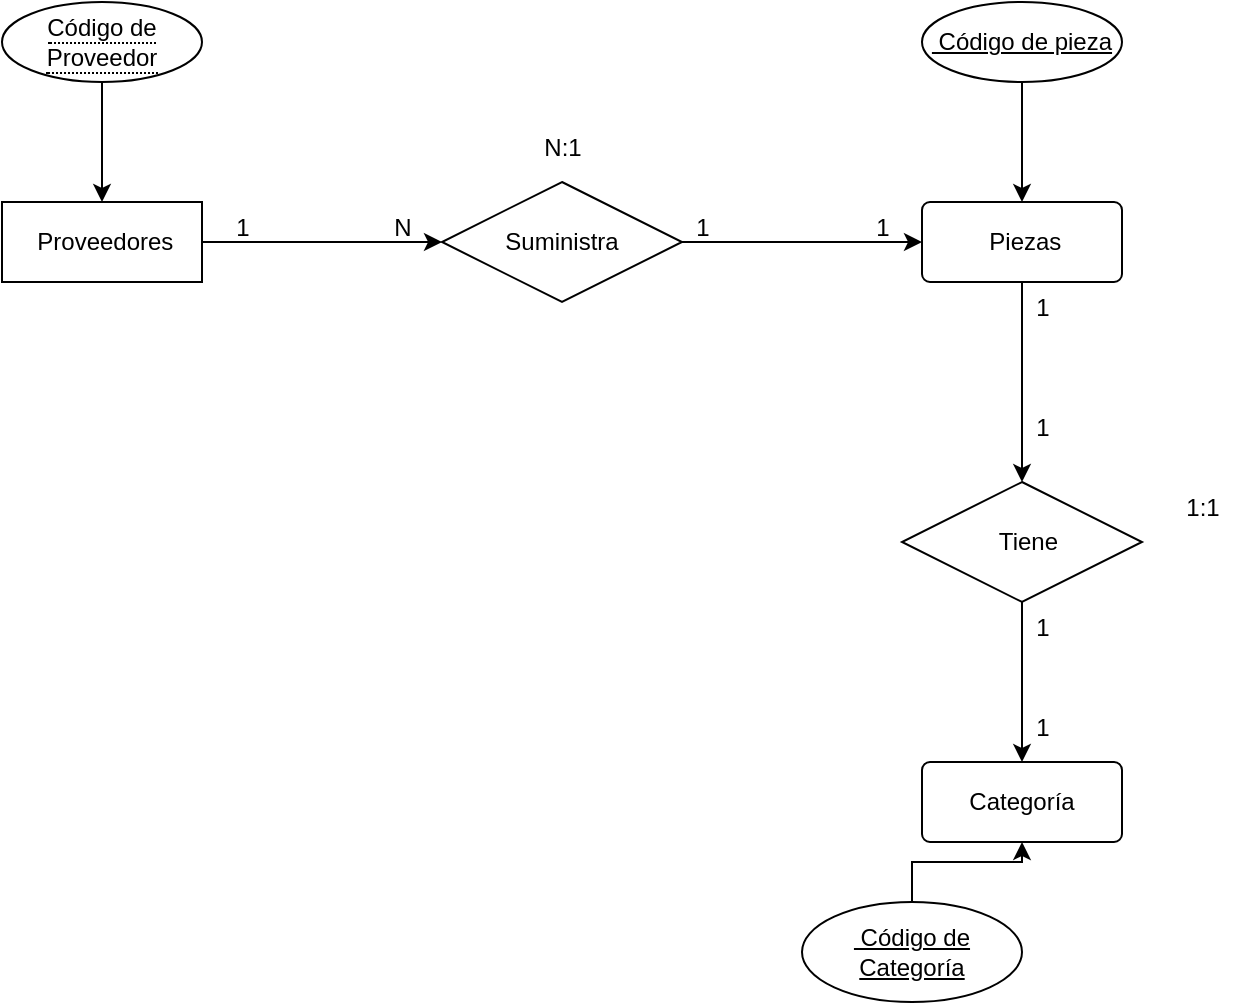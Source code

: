 <mxfile version="22.1.11" type="github">
  <diagram name="Página-1" id="GNA16D68-L6fkF1S1apt">
    <mxGraphModel dx="754" dy="473" grid="1" gridSize="10" guides="1" tooltips="1" connect="1" arrows="1" fold="1" page="1" pageScale="1" pageWidth="827" pageHeight="1169" math="0" shadow="0">
      <root>
        <mxCell id="0" />
        <mxCell id="1" parent="0" />
        <mxCell id="A61VD3U0U0EmOoXUIuV9-8" style="edgeStyle=orthogonalEdgeStyle;rounded=0;orthogonalLoop=1;jettySize=auto;html=1;entryX=0;entryY=0.5;entryDx=0;entryDy=0;" edge="1" parent="1" source="A61VD3U0U0EmOoXUIuV9-1" target="A61VD3U0U0EmOoXUIuV9-2">
          <mxGeometry relative="1" as="geometry" />
        </mxCell>
        <mxCell id="A61VD3U0U0EmOoXUIuV9-1" value="&amp;nbsp;Proveedores" style="whiteSpace=wrap;html=1;align=center;" vertex="1" parent="1">
          <mxGeometry x="80" y="560" width="100" height="40" as="geometry" />
        </mxCell>
        <mxCell id="A61VD3U0U0EmOoXUIuV9-9" style="edgeStyle=orthogonalEdgeStyle;rounded=0;orthogonalLoop=1;jettySize=auto;html=1;entryX=0;entryY=0.5;entryDx=0;entryDy=0;" edge="1" parent="1" source="A61VD3U0U0EmOoXUIuV9-2" target="A61VD3U0U0EmOoXUIuV9-3">
          <mxGeometry relative="1" as="geometry" />
        </mxCell>
        <mxCell id="A61VD3U0U0EmOoXUIuV9-2" value="Suministra" style="shape=rhombus;perimeter=rhombusPerimeter;whiteSpace=wrap;html=1;align=center;" vertex="1" parent="1">
          <mxGeometry x="300" y="550" width="120" height="60" as="geometry" />
        </mxCell>
        <mxCell id="A61VD3U0U0EmOoXUIuV9-11" style="edgeStyle=orthogonalEdgeStyle;rounded=0;orthogonalLoop=1;jettySize=auto;html=1;entryX=0.5;entryY=0;entryDx=0;entryDy=0;" edge="1" parent="1" source="A61VD3U0U0EmOoXUIuV9-3" target="A61VD3U0U0EmOoXUIuV9-4">
          <mxGeometry relative="1" as="geometry" />
        </mxCell>
        <mxCell id="A61VD3U0U0EmOoXUIuV9-3" value="&amp;nbsp;Piezas" style="rounded=1;arcSize=10;whiteSpace=wrap;html=1;align=center;" vertex="1" parent="1">
          <mxGeometry x="540" y="560" width="100" height="40" as="geometry" />
        </mxCell>
        <mxCell id="A61VD3U0U0EmOoXUIuV9-12" style="edgeStyle=orthogonalEdgeStyle;rounded=0;orthogonalLoop=1;jettySize=auto;html=1;entryX=0.5;entryY=0;entryDx=0;entryDy=0;" edge="1" parent="1" source="A61VD3U0U0EmOoXUIuV9-4" target="A61VD3U0U0EmOoXUIuV9-5">
          <mxGeometry relative="1" as="geometry" />
        </mxCell>
        <mxCell id="A61VD3U0U0EmOoXUIuV9-4" value="&amp;nbsp; Tiene" style="shape=rhombus;perimeter=rhombusPerimeter;whiteSpace=wrap;html=1;align=center;" vertex="1" parent="1">
          <mxGeometry x="530" y="700" width="120" height="60" as="geometry" />
        </mxCell>
        <mxCell id="A61VD3U0U0EmOoXUIuV9-5" value="&amp;nbsp;Categoría&amp;nbsp;" style="rounded=1;arcSize=10;whiteSpace=wrap;html=1;align=center;" vertex="1" parent="1">
          <mxGeometry x="540" y="840" width="100" height="40" as="geometry" />
        </mxCell>
        <mxCell id="A61VD3U0U0EmOoXUIuV9-13" value="1" style="text;html=1;align=center;verticalAlign=middle;resizable=0;points=[];autosize=1;strokeColor=none;fillColor=none;" vertex="1" parent="1">
          <mxGeometry x="185" y="558" width="30" height="30" as="geometry" />
        </mxCell>
        <mxCell id="A61VD3U0U0EmOoXUIuV9-14" value="N" style="text;html=1;align=center;verticalAlign=middle;resizable=0;points=[];autosize=1;strokeColor=none;fillColor=none;" vertex="1" parent="1">
          <mxGeometry x="265" y="558" width="30" height="30" as="geometry" />
        </mxCell>
        <mxCell id="A61VD3U0U0EmOoXUIuV9-15" value="1" style="text;html=1;align=center;verticalAlign=middle;resizable=0;points=[];autosize=1;strokeColor=none;fillColor=none;" vertex="1" parent="1">
          <mxGeometry x="415" y="558" width="30" height="30" as="geometry" />
        </mxCell>
        <mxCell id="A61VD3U0U0EmOoXUIuV9-16" value="1" style="text;html=1;align=center;verticalAlign=middle;resizable=0;points=[];autosize=1;strokeColor=none;fillColor=none;" vertex="1" parent="1">
          <mxGeometry x="505" y="558" width="30" height="30" as="geometry" />
        </mxCell>
        <mxCell id="A61VD3U0U0EmOoXUIuV9-17" value="1" style="text;html=1;align=center;verticalAlign=middle;resizable=0;points=[];autosize=1;strokeColor=none;fillColor=none;" vertex="1" parent="1">
          <mxGeometry x="585" y="598" width="30" height="30" as="geometry" />
        </mxCell>
        <mxCell id="A61VD3U0U0EmOoXUIuV9-18" value="1" style="text;html=1;align=center;verticalAlign=middle;resizable=0;points=[];autosize=1;strokeColor=none;fillColor=none;" vertex="1" parent="1">
          <mxGeometry x="585" y="658" width="30" height="30" as="geometry" />
        </mxCell>
        <mxCell id="A61VD3U0U0EmOoXUIuV9-19" value="1" style="text;html=1;align=center;verticalAlign=middle;resizable=0;points=[];autosize=1;strokeColor=none;fillColor=none;" vertex="1" parent="1">
          <mxGeometry x="585" y="758" width="30" height="30" as="geometry" />
        </mxCell>
        <mxCell id="A61VD3U0U0EmOoXUIuV9-20" value="1" style="text;html=1;align=center;verticalAlign=middle;resizable=0;points=[];autosize=1;strokeColor=none;fillColor=none;" vertex="1" parent="1">
          <mxGeometry x="585" y="808" width="30" height="30" as="geometry" />
        </mxCell>
        <mxCell id="A61VD3U0U0EmOoXUIuV9-23" value="1:1" style="text;html=1;align=center;verticalAlign=middle;resizable=0;points=[];autosize=1;strokeColor=none;fillColor=none;" vertex="1" parent="1">
          <mxGeometry x="660" y="698" width="40" height="30" as="geometry" />
        </mxCell>
        <mxCell id="A61VD3U0U0EmOoXUIuV9-26" value="N:1" style="text;html=1;align=center;verticalAlign=middle;resizable=0;points=[];autosize=1;strokeColor=none;fillColor=none;" vertex="1" parent="1">
          <mxGeometry x="340" y="518" width="40" height="30" as="geometry" />
        </mxCell>
        <mxCell id="A61VD3U0U0EmOoXUIuV9-28" style="edgeStyle=orthogonalEdgeStyle;rounded=0;orthogonalLoop=1;jettySize=auto;html=1;entryX=0.5;entryY=0;entryDx=0;entryDy=0;" edge="1" parent="1" source="A61VD3U0U0EmOoXUIuV9-27" target="A61VD3U0U0EmOoXUIuV9-1">
          <mxGeometry relative="1" as="geometry" />
        </mxCell>
        <mxCell id="A61VD3U0U0EmOoXUIuV9-27" value="&lt;span style=&quot;border-bottom: 1px dotted&quot;&gt;Código de Proveedor&lt;/span&gt;" style="ellipse;whiteSpace=wrap;html=1;align=center;" vertex="1" parent="1">
          <mxGeometry x="80" y="460" width="100" height="40" as="geometry" />
        </mxCell>
        <mxCell id="A61VD3U0U0EmOoXUIuV9-30" style="edgeStyle=orthogonalEdgeStyle;rounded=0;orthogonalLoop=1;jettySize=auto;html=1;entryX=0.5;entryY=0;entryDx=0;entryDy=0;" edge="1" parent="1" source="A61VD3U0U0EmOoXUIuV9-29" target="A61VD3U0U0EmOoXUIuV9-3">
          <mxGeometry relative="1" as="geometry" />
        </mxCell>
        <mxCell id="A61VD3U0U0EmOoXUIuV9-29" value="&lt;u&gt;&amp;nbsp;Código de pieza&lt;/u&gt;" style="ellipse;whiteSpace=wrap;html=1;align=center;" vertex="1" parent="1">
          <mxGeometry x="540" y="460" width="100" height="40" as="geometry" />
        </mxCell>
        <mxCell id="A61VD3U0U0EmOoXUIuV9-32" value="" style="edgeStyle=orthogonalEdgeStyle;rounded=0;orthogonalLoop=1;jettySize=auto;html=1;" edge="1" parent="1" source="A61VD3U0U0EmOoXUIuV9-31" target="A61VD3U0U0EmOoXUIuV9-5">
          <mxGeometry relative="1" as="geometry" />
        </mxCell>
        <mxCell id="A61VD3U0U0EmOoXUIuV9-31" value="&lt;u&gt;&amp;nbsp;Código de Categoría&lt;/u&gt;" style="ellipse;whiteSpace=wrap;html=1;align=center;" vertex="1" parent="1">
          <mxGeometry x="480" y="910" width="110" height="50" as="geometry" />
        </mxCell>
      </root>
    </mxGraphModel>
  </diagram>
</mxfile>
